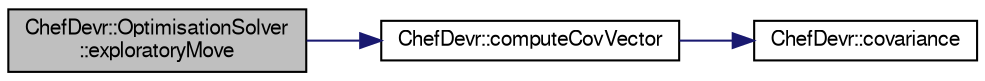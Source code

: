 digraph "ChefDevr::OptimisationSolver::exploratoryMove"
{
 // LATEX_PDF_SIZE
  edge [fontname="FreeSans",fontsize="10",labelfontname="FreeSans",labelfontsize="10"];
  node [fontname="FreeSans",fontsize="10",shape=record];
  rankdir="LR";
  Node6 [label="ChefDevr::OptimisationSolver\l::exploratoryMove",height=0.2,width=0.4,color="black", fillcolor="grey75", style="filled", fontcolor="black",tooltip="Updates the movement vector of X that improves the solution (X_move)"];
  Node6 -> Node7 [color="midnightblue",fontsize="10",style="solid",fontname="FreeSans"];
  Node7 [label="ChefDevr::computeCovVector",height=0.2,width=0.4,color="black", fillcolor="white", style="filled",URL="$namespace_chef_devr.html#a596a285a8d77aad17878f22f23689861",tooltip="Computes the covariance column vector for the coordRef coordinates variable."];
  Node7 -> Node8 [color="midnightblue",fontsize="10",style="solid",fontname="FreeSans"];
  Node8 [label="ChefDevr::covariance",height=0.2,width=0.4,color="black", fillcolor="white", style="filled",URL="$namespace_chef_devr.html#a13ff4baef0481276d6b78f9d47297d0d",tooltip="Covariance function given in the research paper : A Versatile Parametrization for Measured Materials ..."];
}
